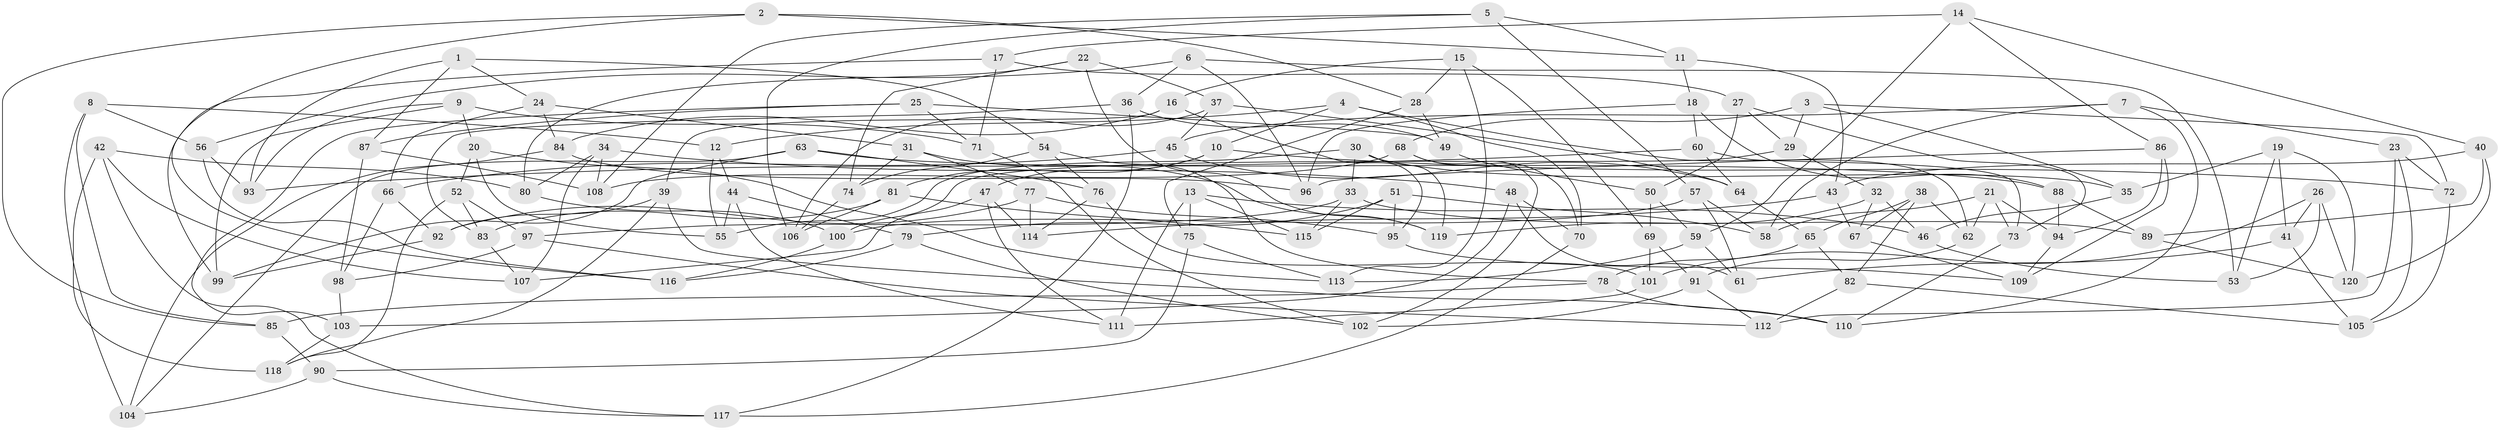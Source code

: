 // coarse degree distribution, {4: 0.6, 3: 0.03529411764705882, 6: 0.23529411764705882, 5: 0.12941176470588237}
// Generated by graph-tools (version 1.1) at 2025/38/03/04/25 23:38:05]
// undirected, 120 vertices, 240 edges
graph export_dot {
  node [color=gray90,style=filled];
  1;
  2;
  3;
  4;
  5;
  6;
  7;
  8;
  9;
  10;
  11;
  12;
  13;
  14;
  15;
  16;
  17;
  18;
  19;
  20;
  21;
  22;
  23;
  24;
  25;
  26;
  27;
  28;
  29;
  30;
  31;
  32;
  33;
  34;
  35;
  36;
  37;
  38;
  39;
  40;
  41;
  42;
  43;
  44;
  45;
  46;
  47;
  48;
  49;
  50;
  51;
  52;
  53;
  54;
  55;
  56;
  57;
  58;
  59;
  60;
  61;
  62;
  63;
  64;
  65;
  66;
  67;
  68;
  69;
  70;
  71;
  72;
  73;
  74;
  75;
  76;
  77;
  78;
  79;
  80;
  81;
  82;
  83;
  84;
  85;
  86;
  87;
  88;
  89;
  90;
  91;
  92;
  93;
  94;
  95;
  96;
  97;
  98;
  99;
  100;
  101;
  102;
  103;
  104;
  105;
  106;
  107;
  108;
  109;
  110;
  111;
  112;
  113;
  114;
  115;
  116;
  117;
  118;
  119;
  120;
  1 -- 93;
  1 -- 54;
  1 -- 87;
  1 -- 24;
  2 -- 85;
  2 -- 11;
  2 -- 28;
  2 -- 116;
  3 -- 68;
  3 -- 35;
  3 -- 29;
  3 -- 72;
  4 -- 70;
  4 -- 62;
  4 -- 12;
  4 -- 10;
  5 -- 57;
  5 -- 11;
  5 -- 106;
  5 -- 108;
  6 -- 96;
  6 -- 36;
  6 -- 56;
  6 -- 53;
  7 -- 58;
  7 -- 45;
  7 -- 110;
  7 -- 23;
  8 -- 12;
  8 -- 85;
  8 -- 104;
  8 -- 56;
  9 -- 93;
  9 -- 71;
  9 -- 20;
  9 -- 99;
  10 -- 47;
  10 -- 72;
  10 -- 81;
  11 -- 43;
  11 -- 18;
  12 -- 44;
  12 -- 55;
  13 -- 46;
  13 -- 75;
  13 -- 111;
  13 -- 115;
  14 -- 17;
  14 -- 59;
  14 -- 40;
  14 -- 86;
  15 -- 16;
  15 -- 28;
  15 -- 113;
  15 -- 69;
  16 -- 39;
  16 -- 84;
  16 -- 95;
  17 -- 71;
  17 -- 27;
  17 -- 99;
  18 -- 88;
  18 -- 60;
  18 -- 96;
  19 -- 35;
  19 -- 53;
  19 -- 41;
  19 -- 120;
  20 -- 113;
  20 -- 52;
  20 -- 55;
  21 -- 73;
  21 -- 62;
  21 -- 94;
  21 -- 58;
  22 -- 80;
  22 -- 119;
  22 -- 37;
  22 -- 74;
  23 -- 112;
  23 -- 105;
  23 -- 72;
  24 -- 84;
  24 -- 31;
  24 -- 66;
  25 -- 87;
  25 -- 49;
  25 -- 71;
  25 -- 103;
  26 -- 101;
  26 -- 41;
  26 -- 53;
  26 -- 120;
  27 -- 29;
  27 -- 50;
  27 -- 73;
  28 -- 49;
  28 -- 75;
  29 -- 32;
  29 -- 100;
  30 -- 33;
  30 -- 35;
  30 -- 55;
  30 -- 119;
  31 -- 119;
  31 -- 74;
  31 -- 77;
  32 -- 119;
  32 -- 67;
  32 -- 46;
  33 -- 115;
  33 -- 97;
  33 -- 89;
  34 -- 48;
  34 -- 80;
  34 -- 107;
  34 -- 108;
  35 -- 46;
  36 -- 117;
  36 -- 83;
  36 -- 49;
  37 -- 45;
  37 -- 64;
  37 -- 106;
  38 -- 67;
  38 -- 62;
  38 -- 82;
  38 -- 65;
  39 -- 110;
  39 -- 92;
  39 -- 118;
  40 -- 89;
  40 -- 43;
  40 -- 120;
  41 -- 105;
  41 -- 61;
  42 -- 80;
  42 -- 107;
  42 -- 118;
  42 -- 117;
  43 -- 114;
  43 -- 67;
  44 -- 55;
  44 -- 111;
  44 -- 79;
  45 -- 66;
  45 -- 64;
  46 -- 53;
  47 -- 111;
  47 -- 107;
  47 -- 114;
  48 -- 61;
  48 -- 103;
  48 -- 70;
  49 -- 50;
  50 -- 69;
  50 -- 59;
  51 -- 79;
  51 -- 115;
  51 -- 58;
  51 -- 95;
  52 -- 83;
  52 -- 97;
  52 -- 118;
  54 -- 76;
  54 -- 78;
  54 -- 74;
  56 -- 93;
  56 -- 116;
  57 -- 100;
  57 -- 61;
  57 -- 58;
  59 -- 61;
  59 -- 113;
  60 -- 93;
  60 -- 73;
  60 -- 64;
  62 -- 91;
  63 -- 76;
  63 -- 88;
  63 -- 99;
  63 -- 104;
  64 -- 65;
  65 -- 78;
  65 -- 82;
  66 -- 92;
  66 -- 98;
  67 -- 109;
  68 -- 70;
  68 -- 102;
  68 -- 108;
  69 -- 91;
  69 -- 101;
  70 -- 117;
  71 -- 102;
  72 -- 105;
  73 -- 110;
  74 -- 106;
  75 -- 113;
  75 -- 90;
  76 -- 101;
  76 -- 114;
  77 -- 92;
  77 -- 95;
  77 -- 114;
  78 -- 85;
  78 -- 110;
  79 -- 102;
  79 -- 116;
  80 -- 100;
  81 -- 83;
  81 -- 106;
  81 -- 115;
  82 -- 105;
  82 -- 112;
  83 -- 107;
  84 -- 96;
  84 -- 104;
  85 -- 90;
  86 -- 96;
  86 -- 94;
  86 -- 109;
  87 -- 108;
  87 -- 98;
  88 -- 89;
  88 -- 94;
  89 -- 120;
  90 -- 104;
  90 -- 117;
  91 -- 102;
  91 -- 112;
  92 -- 99;
  94 -- 109;
  95 -- 109;
  97 -- 98;
  97 -- 112;
  98 -- 103;
  100 -- 116;
  101 -- 111;
  103 -- 118;
}
